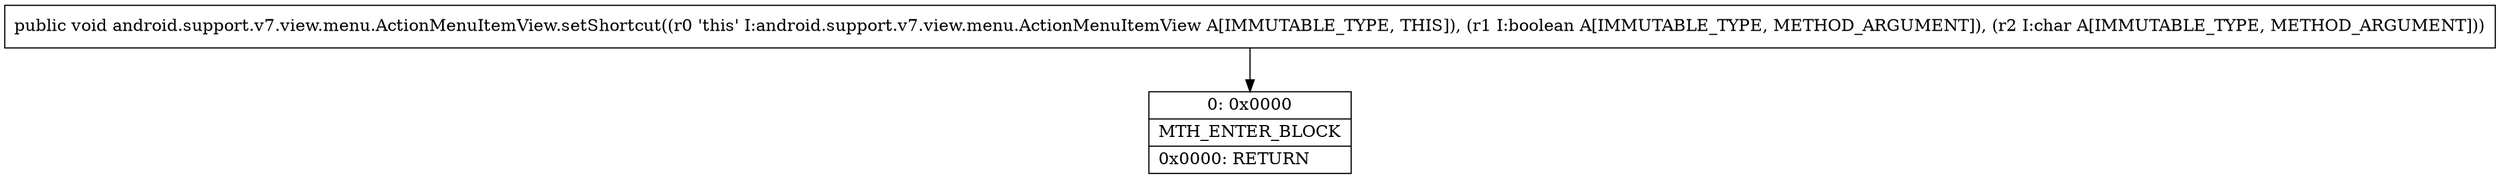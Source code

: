 digraph "CFG forandroid.support.v7.view.menu.ActionMenuItemView.setShortcut(ZC)V" {
Node_0 [shape=record,label="{0\:\ 0x0000|MTH_ENTER_BLOCK\l|0x0000: RETURN   \l}"];
MethodNode[shape=record,label="{public void android.support.v7.view.menu.ActionMenuItemView.setShortcut((r0 'this' I:android.support.v7.view.menu.ActionMenuItemView A[IMMUTABLE_TYPE, THIS]), (r1 I:boolean A[IMMUTABLE_TYPE, METHOD_ARGUMENT]), (r2 I:char A[IMMUTABLE_TYPE, METHOD_ARGUMENT])) }"];
MethodNode -> Node_0;
}

